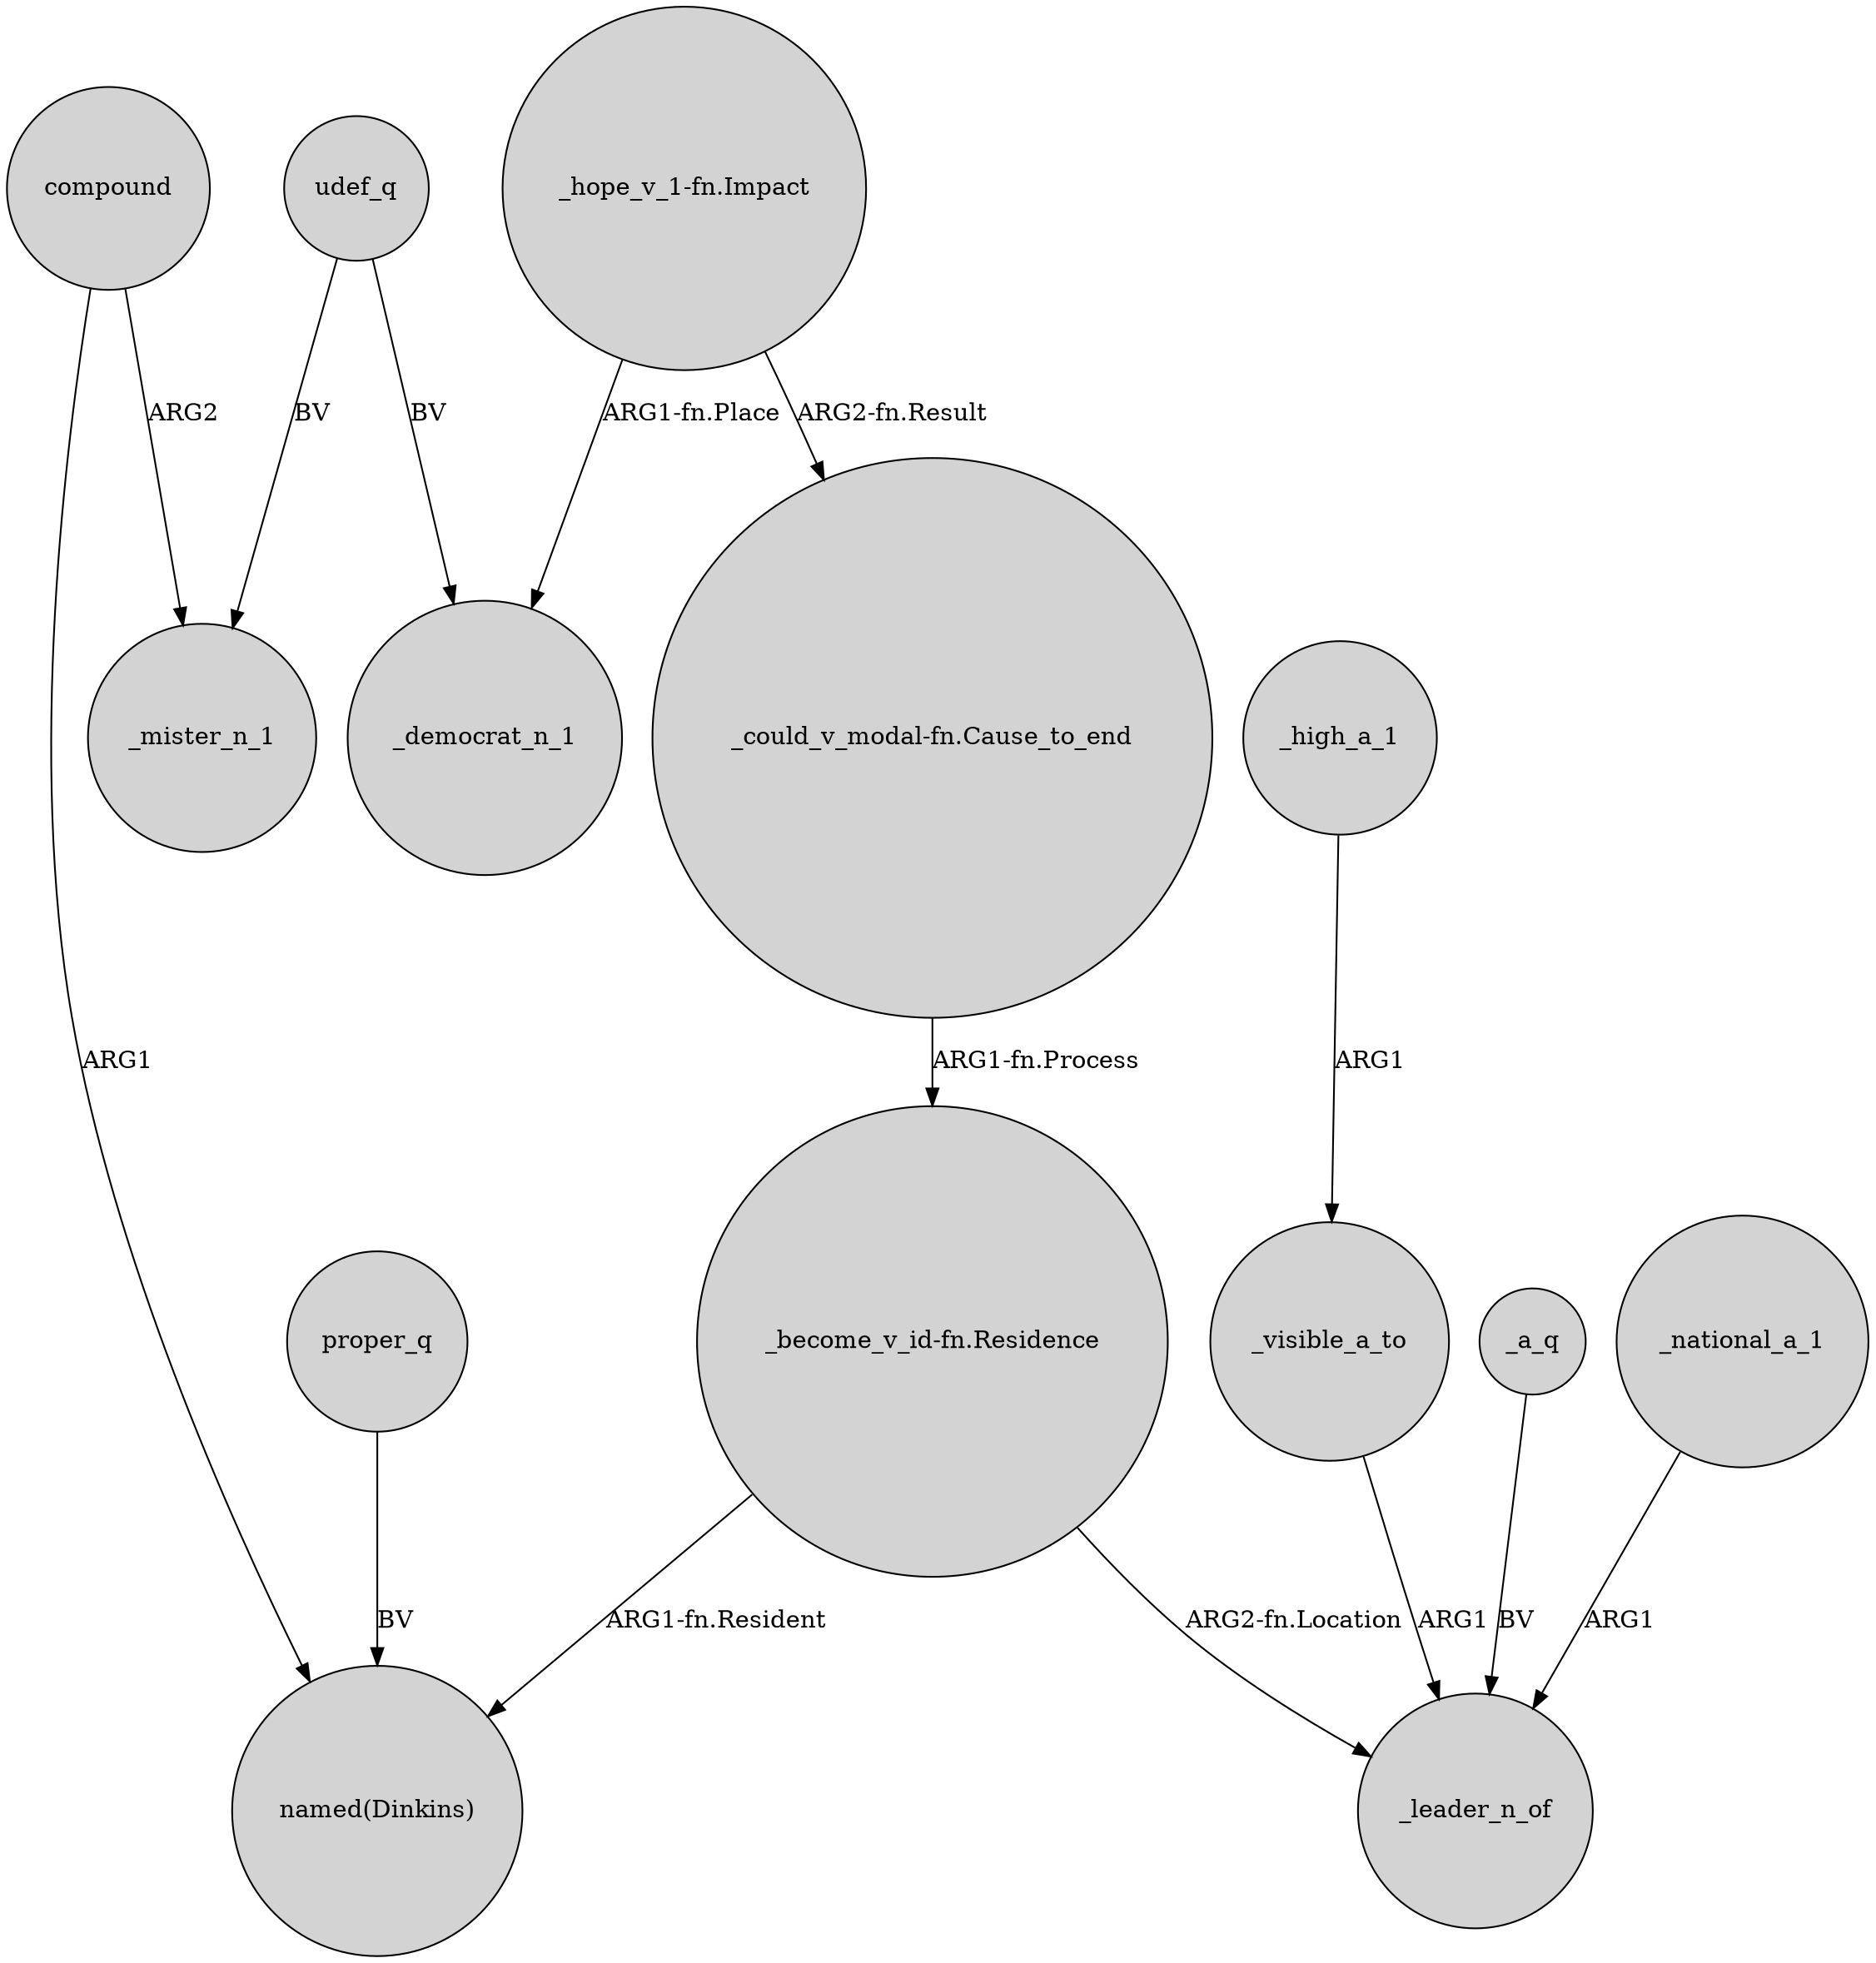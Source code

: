 digraph {
	node [shape=circle style=filled]
	"_become_v_id-fn.Residence" -> "named(Dinkins)" [label="ARG1-fn.Resident"]
	compound -> _mister_n_1 [label=ARG2]
	udef_q -> _democrat_n_1 [label=BV]
	udef_q -> _mister_n_1 [label=BV]
	_a_q -> _leader_n_of [label=BV]
	"_become_v_id-fn.Residence" -> _leader_n_of [label="ARG2-fn.Location"]
	_national_a_1 -> _leader_n_of [label=ARG1]
	"_hope_v_1-fn.Impact" -> "_could_v_modal-fn.Cause_to_end" [label="ARG2-fn.Result"]
	"_hope_v_1-fn.Impact" -> _democrat_n_1 [label="ARG1-fn.Place"]
	_visible_a_to -> _leader_n_of [label=ARG1]
	proper_q -> "named(Dinkins)" [label=BV]
	_high_a_1 -> _visible_a_to [label=ARG1]
	"_could_v_modal-fn.Cause_to_end" -> "_become_v_id-fn.Residence" [label="ARG1-fn.Process"]
	compound -> "named(Dinkins)" [label=ARG1]
}
